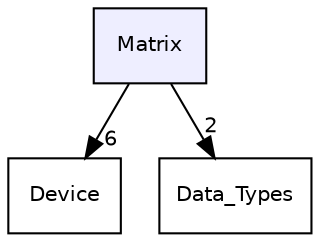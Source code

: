 digraph "Matrix" {
  bgcolor=transparent;
  compound=true
  node [ fontsize="10", fontname="Helvetica"];
  edge [ labelfontsize="10", labelfontname="Helvetica"];
  dir_b16e19d0c4a2719fd01fb3b9035a19cd [shape=box, label="Matrix", style="filled", fillcolor="#eeeeff", pencolor="black", URL="dir_b16e19d0c4a2719fd01fb3b9035a19cd.html"];
  dir_737e998198a830156af4433d00da986d [shape=box label="Device" URL="dir_737e998198a830156af4433d00da986d.html"];
  dir_8a42088feef58cff509f54bc664f34ad [shape=box label="Data_Types" URL="dir_8a42088feef58cff509f54bc664f34ad.html"];
  dir_b16e19d0c4a2719fd01fb3b9035a19cd->dir_737e998198a830156af4433d00da986d [headlabel="6", labeldistance=1.5 headhref="dir_000004_000002.html"];
  dir_b16e19d0c4a2719fd01fb3b9035a19cd->dir_8a42088feef58cff509f54bc664f34ad [headlabel="2", labeldistance=1.5 headhref="dir_000004_000001.html"];
}
